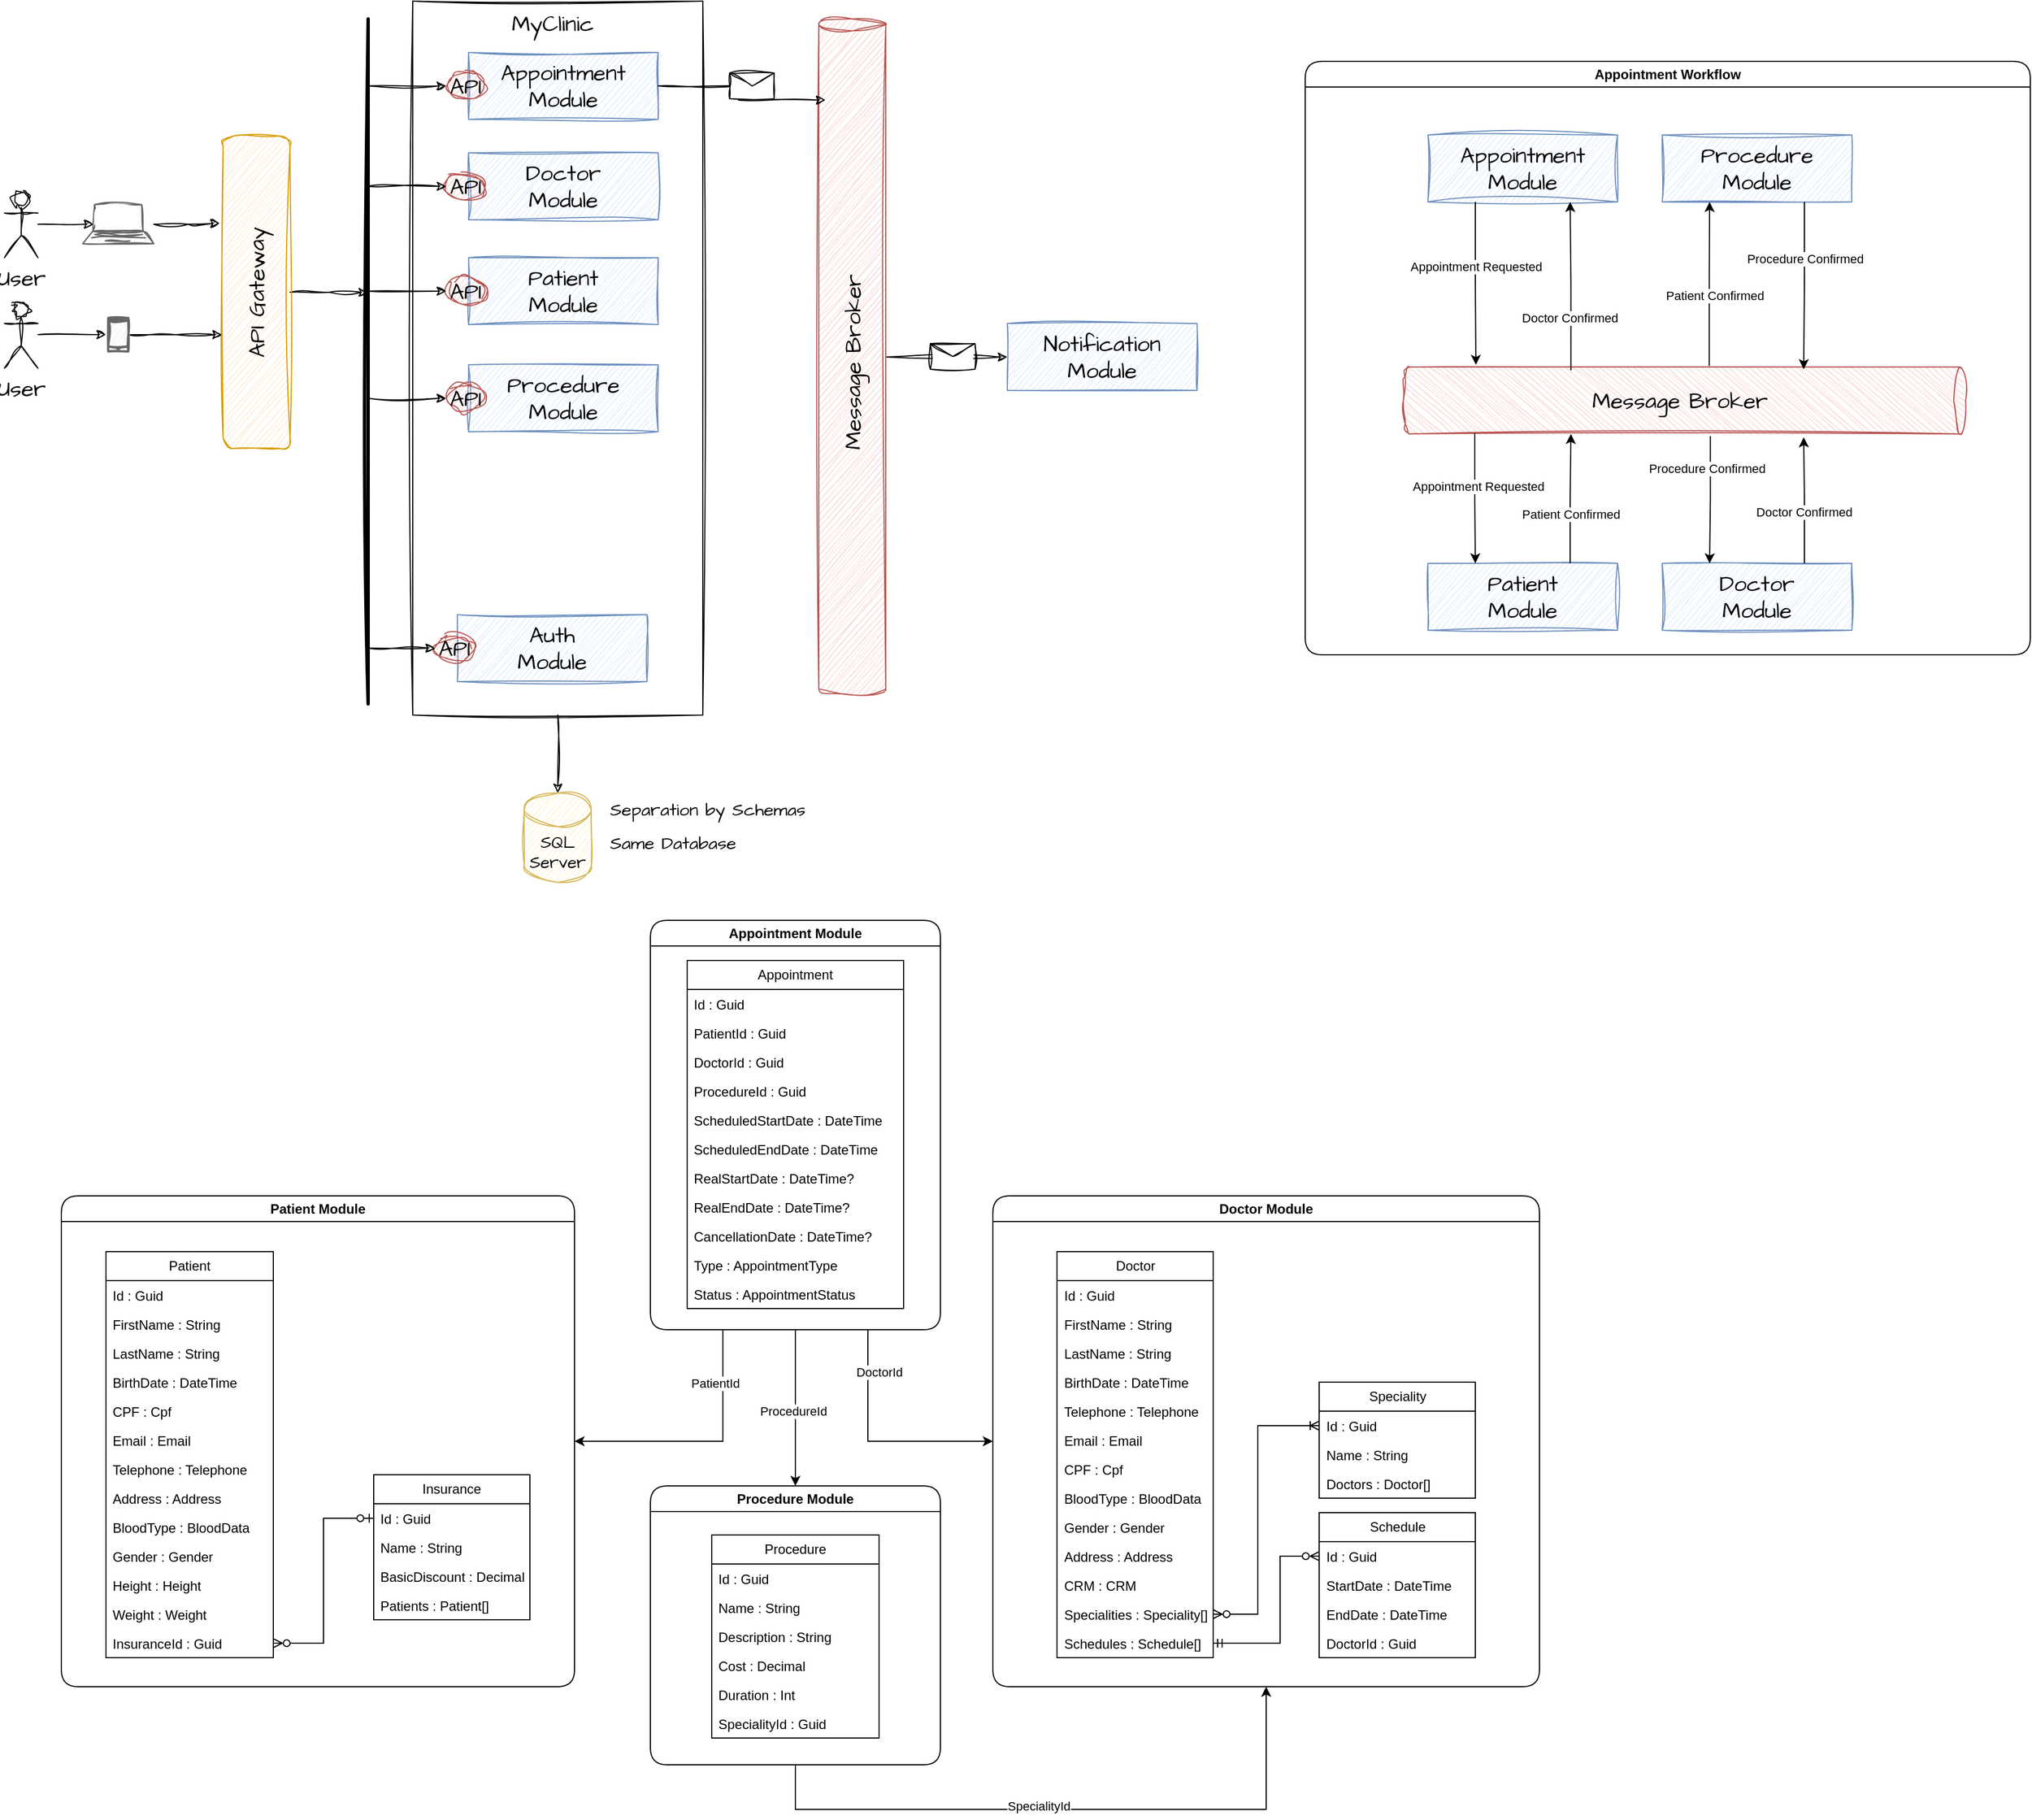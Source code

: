 <mxfile version="22.1.2" type="device">
  <diagram name="Página-1" id="CGnp0q7FMoSbv1uyFREw">
    <mxGraphModel dx="1687" dy="984" grid="1" gridSize="10" guides="1" tooltips="1" connect="1" arrows="1" fold="1" page="1" pageScale="1" pageWidth="1169" pageHeight="827" math="0" shadow="0">
      <root>
        <mxCell id="0" />
        <mxCell id="1" parent="0" />
        <mxCell id="ERzZlHcBtZo36O04eTsM-1" value="" style="swimlane;startSize=0;sketch=1;hachureGap=4;jiggle=2;curveFitting=1;fontFamily=Architects Daughter;fontSource=https%3A%2F%2Ffonts.googleapis.com%2Fcss%3Ffamily%3DArchitects%2BDaughter;fontSize=20;" parent="1" vertex="1">
          <mxGeometry x="440" y="18" width="260" height="640" as="geometry">
            <mxRectangle x="435" y="104" width="50" height="40" as="alternateBounds" />
          </mxGeometry>
        </mxCell>
        <mxCell id="ERzZlHcBtZo36O04eTsM-5" value="" style="group" parent="ERzZlHcBtZo36O04eTsM-1" vertex="1" connectable="0">
          <mxGeometry x="30" y="46" width="190" height="60" as="geometry" />
        </mxCell>
        <mxCell id="ERzZlHcBtZo36O04eTsM-2" value="Appointment&lt;br&gt;Module" style="rounded=0;whiteSpace=wrap;html=1;hachureGap=4;fontFamily=Architects Daughter;fontSource=https%3A%2F%2Ffonts.googleapis.com%2Fcss%3Ffamily%3DArchitects%2BDaughter;fontSize=20;sketch=1;curveFitting=1;jiggle=2;fillColor=#dae8fc;strokeColor=#6c8ebf;" parent="ERzZlHcBtZo36O04eTsM-5" vertex="1">
          <mxGeometry x="20" width="170" height="60" as="geometry" />
        </mxCell>
        <mxCell id="ERzZlHcBtZo36O04eTsM-4" value="API" style="ellipse;whiteSpace=wrap;html=1;sketch=1;hachureGap=4;jiggle=2;curveFitting=1;fontFamily=Architects Daughter;fontSource=https%3A%2F%2Ffonts.googleapis.com%2Fcss%3Ffamily%3DArchitects%2BDaughter;fontSize=20;fillColor=#f8cecc;strokeColor=#b85450;" parent="ERzZlHcBtZo36O04eTsM-5" vertex="1">
          <mxGeometry y="17" width="35" height="26" as="geometry" />
        </mxCell>
        <mxCell id="ERzZlHcBtZo36O04eTsM-6" value="" style="group" parent="ERzZlHcBtZo36O04eTsM-1" vertex="1" connectable="0">
          <mxGeometry x="30" y="136" width="190" height="60" as="geometry" />
        </mxCell>
        <mxCell id="ERzZlHcBtZo36O04eTsM-7" value="Doctor&lt;br&gt;Module" style="rounded=0;whiteSpace=wrap;html=1;hachureGap=4;fontFamily=Architects Daughter;fontSource=https%3A%2F%2Ffonts.googleapis.com%2Fcss%3Ffamily%3DArchitects%2BDaughter;fontSize=20;sketch=1;curveFitting=1;jiggle=2;fillColor=#dae8fc;strokeColor=#6c8ebf;" parent="ERzZlHcBtZo36O04eTsM-6" vertex="1">
          <mxGeometry x="20" width="170" height="60" as="geometry" />
        </mxCell>
        <mxCell id="ERzZlHcBtZo36O04eTsM-8" value="API" style="ellipse;whiteSpace=wrap;html=1;sketch=1;hachureGap=4;jiggle=2;curveFitting=1;fontFamily=Architects Daughter;fontSource=https%3A%2F%2Ffonts.googleapis.com%2Fcss%3Ffamily%3DArchitects%2BDaughter;fontSize=20;fillColor=#f8cecc;strokeColor=#b85450;" parent="ERzZlHcBtZo36O04eTsM-6" vertex="1">
          <mxGeometry y="17" width="35" height="26" as="geometry" />
        </mxCell>
        <mxCell id="ERzZlHcBtZo36O04eTsM-12" value="" style="group" parent="ERzZlHcBtZo36O04eTsM-1" vertex="1" connectable="0">
          <mxGeometry x="30" y="326" width="190" height="60" as="geometry" />
        </mxCell>
        <mxCell id="ERzZlHcBtZo36O04eTsM-13" value="Procedure&lt;br&gt;Module" style="rounded=0;whiteSpace=wrap;html=1;hachureGap=4;fontFamily=Architects Daughter;fontSource=https%3A%2F%2Ffonts.googleapis.com%2Fcss%3Ffamily%3DArchitects%2BDaughter;fontSize=20;sketch=1;curveFitting=1;jiggle=2;fillColor=#dae8fc;strokeColor=#6c8ebf;" parent="ERzZlHcBtZo36O04eTsM-12" vertex="1">
          <mxGeometry x="20" width="170" height="60" as="geometry" />
        </mxCell>
        <mxCell id="ERzZlHcBtZo36O04eTsM-14" value="API" style="ellipse;whiteSpace=wrap;html=1;sketch=1;hachureGap=4;jiggle=2;curveFitting=1;fontFamily=Architects Daughter;fontSource=https%3A%2F%2Ffonts.googleapis.com%2Fcss%3Ffamily%3DArchitects%2BDaughter;fontSize=20;fillColor=#f8cecc;strokeColor=#b85450;" parent="ERzZlHcBtZo36O04eTsM-12" vertex="1">
          <mxGeometry y="17" width="35" height="26" as="geometry" />
        </mxCell>
        <mxCell id="ERzZlHcBtZo36O04eTsM-15" value="MyClinic" style="text;html=1;align=center;verticalAlign=middle;resizable=0;points=[];autosize=1;strokeColor=none;fillColor=none;fontSize=20;fontFamily=Architects Daughter;" parent="ERzZlHcBtZo36O04eTsM-1" vertex="1">
          <mxGeometry x="75" width="100" height="40" as="geometry" />
        </mxCell>
        <mxCell id="ERzZlHcBtZo36O04eTsM-31" value="" style="group" parent="ERzZlHcBtZo36O04eTsM-1" vertex="1" connectable="0">
          <mxGeometry x="30" y="230" width="190" height="60" as="geometry" />
        </mxCell>
        <mxCell id="ERzZlHcBtZo36O04eTsM-10" value="Patient&lt;br&gt;Module" style="rounded=0;whiteSpace=wrap;html=1;hachureGap=4;fontFamily=Architects Daughter;fontSource=https%3A%2F%2Ffonts.googleapis.com%2Fcss%3Ffamily%3DArchitects%2BDaughter;fontSize=20;sketch=1;curveFitting=1;jiggle=2;fillColor=#dae8fc;strokeColor=#6c8ebf;" parent="ERzZlHcBtZo36O04eTsM-31" vertex="1">
          <mxGeometry x="20" width="170" height="60" as="geometry" />
        </mxCell>
        <mxCell id="ERzZlHcBtZo36O04eTsM-11" value="API" style="ellipse;whiteSpace=wrap;html=1;sketch=1;hachureGap=4;jiggle=2;curveFitting=1;fontFamily=Architects Daughter;fontSource=https%3A%2F%2Ffonts.googleapis.com%2Fcss%3Ffamily%3DArchitects%2BDaughter;fontSize=20;fillColor=#f8cecc;strokeColor=#b85450;" parent="ERzZlHcBtZo36O04eTsM-31" vertex="1">
          <mxGeometry y="17" width="35" height="26" as="geometry" />
        </mxCell>
        <mxCell id="ERzZlHcBtZo36O04eTsM-61" value="" style="group" parent="ERzZlHcBtZo36O04eTsM-1" vertex="1" connectable="0">
          <mxGeometry x="20" y="550" width="190" height="60" as="geometry" />
        </mxCell>
        <mxCell id="ERzZlHcBtZo36O04eTsM-62" value="Auth&lt;br&gt;Module" style="rounded=0;whiteSpace=wrap;html=1;hachureGap=4;fontFamily=Architects Daughter;fontSource=https%3A%2F%2Ffonts.googleapis.com%2Fcss%3Ffamily%3DArchitects%2BDaughter;fontSize=20;sketch=1;curveFitting=1;jiggle=2;fillColor=#dae8fc;strokeColor=#6c8ebf;" parent="ERzZlHcBtZo36O04eTsM-61" vertex="1">
          <mxGeometry x="20" width="170" height="60" as="geometry" />
        </mxCell>
        <mxCell id="ERzZlHcBtZo36O04eTsM-63" value="API" style="ellipse;whiteSpace=wrap;html=1;sketch=1;hachureGap=4;jiggle=2;curveFitting=1;fontFamily=Architects Daughter;fontSource=https%3A%2F%2Ffonts.googleapis.com%2Fcss%3Ffamily%3DArchitects%2BDaughter;fontSize=20;fillColor=#f8cecc;strokeColor=#b85450;" parent="ERzZlHcBtZo36O04eTsM-61" vertex="1">
          <mxGeometry y="17" width="35" height="26" as="geometry" />
        </mxCell>
        <mxCell id="ERzZlHcBtZo36O04eTsM-16" value="SQL&lt;br style=&quot;font-size: 15px;&quot;&gt;Server" style="shape=cylinder3;whiteSpace=wrap;html=1;boundedLbl=1;backgroundOutline=1;size=15;sketch=1;hachureGap=4;jiggle=2;curveFitting=1;fontFamily=Architects Daughter;fontSource=https%3A%2F%2Ffonts.googleapis.com%2Fcss%3Ffamily%3DArchitects%2BDaughter;fontSize=15;fillColor=#fff2cc;strokeColor=#d6b656;" parent="1" vertex="1">
          <mxGeometry x="540" y="728" width="60" height="80" as="geometry" />
        </mxCell>
        <mxCell id="ERzZlHcBtZo36O04eTsM-23" style="edgeStyle=orthogonalEdgeStyle;rounded=0;sketch=1;hachureGap=4;jiggle=2;curveFitting=1;orthogonalLoop=1;jettySize=auto;html=1;entryX=0.5;entryY=0;entryDx=0;entryDy=0;entryPerimeter=0;fontFamily=Architects Daughter;fontSource=https%3A%2F%2Ffonts.googleapis.com%2Fcss%3Ffamily%3DArchitects%2BDaughter;fontSize=16;exitX=0.5;exitY=1;exitDx=0;exitDy=0;" parent="1" source="ERzZlHcBtZo36O04eTsM-1" target="ERzZlHcBtZo36O04eTsM-16" edge="1">
          <mxGeometry relative="1" as="geometry">
            <mxPoint x="565" y="574" as="sourcePoint" />
          </mxGeometry>
        </mxCell>
        <mxCell id="ERzZlHcBtZo36O04eTsM-42" style="edgeStyle=orthogonalEdgeStyle;rounded=0;sketch=1;hachureGap=4;jiggle=2;curveFitting=1;orthogonalLoop=1;jettySize=auto;html=1;entryX=0;entryY=0.5;entryDx=0;entryDy=0;fontFamily=Architects Daughter;fontSource=https%3A%2F%2Ffonts.googleapis.com%2Fcss%3Ffamily%3DArchitects%2BDaughter;fontSize=16;" parent="1" source="ERzZlHcBtZo36O04eTsM-26" target="ERzZlHcBtZo36O04eTsM-40" edge="1">
          <mxGeometry relative="1" as="geometry" />
        </mxCell>
        <mxCell id="ERzZlHcBtZo36O04eTsM-26" value="Message Broker" style="shape=cylinder3;whiteSpace=wrap;html=1;boundedLbl=1;backgroundOutline=1;size=5.333;sketch=1;hachureGap=4;jiggle=2;curveFitting=1;fontFamily=Architects Daughter;fontSource=https%3A%2F%2Ffonts.googleapis.com%2Fcss%3Ffamily%3DArchitects%2BDaughter;fontSize=20;verticalAlign=middle;horizontal=0;fillColor=#f8cecc;strokeColor=#b85450;" parent="1" vertex="1">
          <mxGeometry x="804" y="34" width="60" height="606" as="geometry" />
        </mxCell>
        <mxCell id="ERzZlHcBtZo36O04eTsM-27" style="edgeStyle=orthogonalEdgeStyle;rounded=0;sketch=1;hachureGap=4;jiggle=2;curveFitting=1;orthogonalLoop=1;jettySize=auto;html=1;entryX=0.1;entryY=0.12;entryDx=0;entryDy=0;entryPerimeter=0;fontFamily=Architects Daughter;fontSource=https%3A%2F%2Ffonts.googleapis.com%2Fcss%3Ffamily%3DArchitects%2BDaughter;fontSize=16;exitX=1;exitY=0.5;exitDx=0;exitDy=0;startArrow=none;startFill=0;" parent="1" source="ERzZlHcBtZo36O04eTsM-2" target="ERzZlHcBtZo36O04eTsM-26" edge="1">
          <mxGeometry relative="1" as="geometry">
            <mxPoint x="710.0" y="94" as="sourcePoint" />
          </mxGeometry>
        </mxCell>
        <mxCell id="ERzZlHcBtZo36O04eTsM-34" value="" style="shape=message;html=1;html=1;outlineConnect=0;labelPosition=center;verticalLabelPosition=bottom;align=center;verticalAlign=top;sketch=1;hachureGap=4;jiggle=2;curveFitting=1;fontFamily=Architects Daughter;fontSource=https%3A%2F%2Ffonts.googleapis.com%2Fcss%3Ffamily%3DArchitects%2BDaughter;fontSize=20;" parent="1" vertex="1">
          <mxGeometry x="724" y="82.5" width="40" height="23" as="geometry" />
        </mxCell>
        <mxCell id="ERzZlHcBtZo36O04eTsM-40" value="Notification&lt;br&gt;Module" style="rounded=0;whiteSpace=wrap;html=1;hachureGap=4;fontFamily=Architects Daughter;fontSource=https%3A%2F%2Ffonts.googleapis.com%2Fcss%3Ffamily%3DArchitects%2BDaughter;fontSize=20;sketch=1;curveFitting=1;jiggle=2;fillColor=#dae8fc;strokeColor=#6c8ebf;" parent="1" vertex="1">
          <mxGeometry x="973" y="307" width="170" height="60" as="geometry" />
        </mxCell>
        <mxCell id="ERzZlHcBtZo36O04eTsM-43" value="Separation by Schemas" style="text;html=1;align=left;verticalAlign=middle;resizable=0;points=[];autosize=1;strokeColor=none;fillColor=none;fontSize=16;fontFamily=Architects Daughter;" parent="1" vertex="1">
          <mxGeometry x="615" y="728" width="200" height="30" as="geometry" />
        </mxCell>
        <mxCell id="ERzZlHcBtZo36O04eTsM-77" style="edgeStyle=orthogonalEdgeStyle;rounded=0;sketch=1;hachureGap=4;jiggle=2;curveFitting=1;orthogonalLoop=1;jettySize=auto;html=1;fontFamily=Architects Daughter;fontSource=https%3A%2F%2Ffonts.googleapis.com%2Fcss%3Ffamily%3DArchitects%2BDaughter;fontSize=16;exitX=1;exitY=0.5;exitDx=0;exitDy=0;" parent="1" source="ERzZlHcBtZo36O04eTsM-44" edge="1">
          <mxGeometry relative="1" as="geometry">
            <mxPoint x="400" y="279" as="targetPoint" />
            <mxPoint x="330" y="278" as="sourcePoint" />
          </mxGeometry>
        </mxCell>
        <mxCell id="ERzZlHcBtZo36O04eTsM-44" value="API Gateway" style="rounded=1;whiteSpace=wrap;html=1;sketch=1;hachureGap=4;jiggle=2;curveFitting=1;fontFamily=Architects Daughter;fontSource=https%3A%2F%2Ffonts.googleapis.com%2Fcss%3Ffamily%3DArchitects%2BDaughter;fontSize=20;horizontal=0;fillColor=#ffe6cc;strokeColor=#d79b00;" parent="1" vertex="1">
          <mxGeometry x="270" y="139" width="60" height="280" as="geometry" />
        </mxCell>
        <mxCell id="ERzZlHcBtZo36O04eTsM-49" value="User" style="shape=umlActor;verticalLabelPosition=bottom;verticalAlign=top;html=1;outlineConnect=0;sketch=1;hachureGap=4;jiggle=2;curveFitting=1;fontFamily=Architects Daughter;fontSource=https%3A%2F%2Ffonts.googleapis.com%2Fcss%3Ffamily%3DArchitects%2BDaughter;fontSize=20;" parent="1" vertex="1">
          <mxGeometry x="74" y="188" width="30" height="60" as="geometry" />
        </mxCell>
        <mxCell id="ERzZlHcBtZo36O04eTsM-50" value="" style="verticalAlign=top;verticalLabelPosition=bottom;labelPosition=center;align=center;html=1;outlineConnect=0;fillColor=#f5f5f5;strokeColor=#666666;gradientDirection=north;strokeWidth=2;shape=mxgraph.networks.laptop;sketch=1;hachureGap=4;jiggle=2;curveFitting=1;fontFamily=Architects Daughter;fontSource=https%3A%2F%2Ffonts.googleapis.com%2Fcss%3Ffamily%3DArchitects%2BDaughter;fontSize=20;fontColor=#333333;" parent="1" vertex="1">
          <mxGeometry x="144.18" y="200.5" width="63.64" height="35" as="geometry" />
        </mxCell>
        <mxCell id="ERzZlHcBtZo36O04eTsM-54" style="edgeStyle=orthogonalEdgeStyle;rounded=0;sketch=1;hachureGap=4;jiggle=2;curveFitting=1;orthogonalLoop=1;jettySize=auto;html=1;entryX=-0.017;entryY=0.636;entryDx=0;entryDy=0;fontFamily=Architects Daughter;fontSource=https%3A%2F%2Ffonts.googleapis.com%2Fcss%3Ffamily%3DArchitects%2BDaughter;fontSize=16;entryPerimeter=0;" parent="1" source="ERzZlHcBtZo36O04eTsM-51" target="ERzZlHcBtZo36O04eTsM-44" edge="1">
          <mxGeometry relative="1" as="geometry" />
        </mxCell>
        <mxCell id="ERzZlHcBtZo36O04eTsM-51" value="" style="html=1;verticalLabelPosition=bottom;align=center;labelBackgroundColor=#ffffff;verticalAlign=top;strokeWidth=2;strokeColor=#666666;shadow=0;dashed=0;shape=mxgraph.ios7.icons.smartphone;sketch=1;hachureGap=4;jiggle=2;curveFitting=1;fontFamily=Architects Daughter;fontSource=https%3A%2F%2Ffonts.googleapis.com%2Fcss%3Ffamily%3DArchitects%2BDaughter;fontSize=20;fillColor=#f5f5f5;fontColor=#333333;" parent="1" vertex="1">
          <mxGeometry x="167" y="302" width="18" height="30" as="geometry" />
        </mxCell>
        <mxCell id="ERzZlHcBtZo36O04eTsM-52" value="User" style="shape=umlActor;verticalLabelPosition=bottom;verticalAlign=top;html=1;outlineConnect=0;sketch=1;hachureGap=4;jiggle=2;curveFitting=1;fontFamily=Architects Daughter;fontSource=https%3A%2F%2Ffonts.googleapis.com%2Fcss%3Ffamily%3DArchitects%2BDaughter;fontSize=20;" parent="1" vertex="1">
          <mxGeometry x="74" y="287" width="30" height="60" as="geometry" />
        </mxCell>
        <mxCell id="ERzZlHcBtZo36O04eTsM-53" style="edgeStyle=orthogonalEdgeStyle;rounded=0;sketch=1;hachureGap=4;jiggle=2;curveFitting=1;orthogonalLoop=1;jettySize=auto;html=1;entryX=-0.111;entryY=0.5;entryDx=0;entryDy=0;entryPerimeter=0;fontFamily=Architects Daughter;fontSource=https%3A%2F%2Ffonts.googleapis.com%2Fcss%3Ffamily%3DArchitects%2BDaughter;fontSize=16;" parent="1" source="ERzZlHcBtZo36O04eTsM-52" target="ERzZlHcBtZo36O04eTsM-51" edge="1">
          <mxGeometry relative="1" as="geometry" />
        </mxCell>
        <mxCell id="ERzZlHcBtZo36O04eTsM-55" style="edgeStyle=orthogonalEdgeStyle;rounded=0;sketch=1;hachureGap=4;jiggle=2;curveFitting=1;orthogonalLoop=1;jettySize=auto;html=1;entryX=-0.05;entryY=0.279;entryDx=0;entryDy=0;entryPerimeter=0;fontFamily=Architects Daughter;fontSource=https%3A%2F%2Ffonts.googleapis.com%2Fcss%3Ffamily%3DArchitects%2BDaughter;fontSize=16;" parent="1" source="ERzZlHcBtZo36O04eTsM-50" target="ERzZlHcBtZo36O04eTsM-44" edge="1">
          <mxGeometry relative="1" as="geometry" />
        </mxCell>
        <mxCell id="ERzZlHcBtZo36O04eTsM-56" style="edgeStyle=orthogonalEdgeStyle;rounded=0;sketch=1;hachureGap=4;jiggle=2;curveFitting=1;orthogonalLoop=1;jettySize=auto;html=1;entryX=0.15;entryY=0.5;entryDx=0;entryDy=0;entryPerimeter=0;fontFamily=Architects Daughter;fontSource=https%3A%2F%2Ffonts.googleapis.com%2Fcss%3Ffamily%3DArchitects%2BDaughter;fontSize=16;" parent="1" source="ERzZlHcBtZo36O04eTsM-49" target="ERzZlHcBtZo36O04eTsM-50" edge="1">
          <mxGeometry relative="1" as="geometry" />
        </mxCell>
        <mxCell id="ERzZlHcBtZo36O04eTsM-59" value="Same Database" style="text;html=1;align=left;verticalAlign=middle;resizable=0;points=[];autosize=1;strokeColor=none;fillColor=none;fontSize=16;fontFamily=Architects Daughter;" parent="1" vertex="1">
          <mxGeometry x="615" y="758" width="140" height="30" as="geometry" />
        </mxCell>
        <mxCell id="ERzZlHcBtZo36O04eTsM-69" value="" style="endArrow=none;html=1;rounded=0;sketch=1;hachureGap=4;jiggle=2;curveFitting=1;fontFamily=Architects Daughter;fontSource=https%3A%2F%2Ffonts.googleapis.com%2Fcss%3Ffamily%3DArchitects%2BDaughter;fontSize=16;strokeWidth=3;" parent="1" edge="1">
          <mxGeometry width="50" height="50" relative="1" as="geometry">
            <mxPoint x="400" y="648" as="sourcePoint" />
            <mxPoint x="400" y="34" as="targetPoint" />
          </mxGeometry>
        </mxCell>
        <mxCell id="ERzZlHcBtZo36O04eTsM-70" value="" style="endArrow=classic;html=1;rounded=0;sketch=1;hachureGap=4;jiggle=2;curveFitting=1;fontFamily=Architects Daughter;fontSource=https%3A%2F%2Ffonts.googleapis.com%2Fcss%3Ffamily%3DArchitects%2BDaughter;fontSize=16;entryX=0;entryY=0.5;entryDx=0;entryDy=0;" parent="1" target="ERzZlHcBtZo36O04eTsM-63" edge="1">
          <mxGeometry width="50" height="50" relative="1" as="geometry">
            <mxPoint x="400" y="598" as="sourcePoint" />
            <mxPoint x="521" y="614" as="targetPoint" />
          </mxGeometry>
        </mxCell>
        <mxCell id="ERzZlHcBtZo36O04eTsM-72" value="" style="endArrow=classic;html=1;rounded=0;sketch=1;hachureGap=4;jiggle=2;curveFitting=1;fontFamily=Architects Daughter;fontSource=https%3A%2F%2Ffonts.googleapis.com%2Fcss%3Ffamily%3DArchitects%2BDaughter;fontSize=16;entryX=0;entryY=0.5;entryDx=0;entryDy=0;" parent="1" target="ERzZlHcBtZo36O04eTsM-11" edge="1">
          <mxGeometry width="50" height="50" relative="1" as="geometry">
            <mxPoint x="400" y="278" as="sourcePoint" />
            <mxPoint x="470" y="275" as="targetPoint" />
          </mxGeometry>
        </mxCell>
        <mxCell id="ERzZlHcBtZo36O04eTsM-71" value="" style="endArrow=classic;html=1;rounded=0;sketch=1;hachureGap=4;jiggle=2;curveFitting=1;fontFamily=Architects Daughter;fontSource=https%3A%2F%2Ffonts.googleapis.com%2Fcss%3Ffamily%3DArchitects%2BDaughter;fontSize=16;entryX=0;entryY=0.5;entryDx=0;entryDy=0;" parent="1" edge="1">
          <mxGeometry width="50" height="50" relative="1" as="geometry">
            <mxPoint x="400" y="374" as="sourcePoint" />
            <mxPoint x="470" y="374" as="targetPoint" />
          </mxGeometry>
        </mxCell>
        <mxCell id="ERzZlHcBtZo36O04eTsM-74" value="" style="endArrow=classic;html=1;rounded=0;sketch=1;hachureGap=4;jiggle=2;curveFitting=1;fontFamily=Architects Daughter;fontSource=https%3A%2F%2Ffonts.googleapis.com%2Fcss%3Ffamily%3DArchitects%2BDaughter;fontSize=16;entryX=0;entryY=0.5;entryDx=0;entryDy=0;" parent="1" target="ERzZlHcBtZo36O04eTsM-8" edge="1">
          <mxGeometry width="50" height="50" relative="1" as="geometry">
            <mxPoint x="400" y="184" as="sourcePoint" />
            <mxPoint x="480" y="288" as="targetPoint" />
          </mxGeometry>
        </mxCell>
        <mxCell id="ERzZlHcBtZo36O04eTsM-75" value="" style="endArrow=classic;html=1;rounded=0;sketch=1;hachureGap=4;jiggle=2;curveFitting=1;fontFamily=Architects Daughter;fontSource=https%3A%2F%2Ffonts.googleapis.com%2Fcss%3Ffamily%3DArchitects%2BDaughter;fontSize=16;entryX=0;entryY=0.5;entryDx=0;entryDy=0;" parent="1" target="ERzZlHcBtZo36O04eTsM-4" edge="1">
          <mxGeometry width="50" height="50" relative="1" as="geometry">
            <mxPoint x="400" y="94" as="sourcePoint" />
            <mxPoint x="480" y="194" as="targetPoint" />
          </mxGeometry>
        </mxCell>
        <mxCell id="ERzZlHcBtZo36O04eTsM-133" value="Doctor Module" style="swimlane;whiteSpace=wrap;html=1;rounded=1;arcSize=22;fillStyle=auto;swimlaneFillColor=none;" parent="1" vertex="1">
          <mxGeometry x="960" y="1089" width="490" height="440" as="geometry" />
        </mxCell>
        <mxCell id="ERzZlHcBtZo36O04eTsM-91" value="Doctor" style="swimlane;fontStyle=0;childLayout=stackLayout;horizontal=1;startSize=26;fillColor=none;horizontalStack=0;resizeParent=1;resizeParentMax=0;resizeLast=0;collapsible=1;marginBottom=0;whiteSpace=wrap;html=1;" parent="ERzZlHcBtZo36O04eTsM-133" vertex="1">
          <mxGeometry x="57.5" y="50" width="140" height="364" as="geometry" />
        </mxCell>
        <mxCell id="ERzZlHcBtZo36O04eTsM-92" value="Id : Guid" style="text;strokeColor=none;fillColor=none;align=left;verticalAlign=top;spacingLeft=4;spacingRight=4;overflow=hidden;rotatable=0;points=[[0,0.5],[1,0.5]];portConstraint=eastwest;whiteSpace=wrap;html=1;" parent="ERzZlHcBtZo36O04eTsM-91" vertex="1">
          <mxGeometry y="26" width="140" height="26" as="geometry" />
        </mxCell>
        <mxCell id="ERzZlHcBtZo36O04eTsM-93" value="FirstName : String" style="text;strokeColor=none;fillColor=none;align=left;verticalAlign=top;spacingLeft=4;spacingRight=4;overflow=hidden;rotatable=0;points=[[0,0.5],[1,0.5]];portConstraint=eastwest;whiteSpace=wrap;html=1;" parent="ERzZlHcBtZo36O04eTsM-91" vertex="1">
          <mxGeometry y="52" width="140" height="26" as="geometry" />
        </mxCell>
        <mxCell id="ERzZlHcBtZo36O04eTsM-94" value="LastName : String" style="text;strokeColor=none;fillColor=none;align=left;verticalAlign=top;spacingLeft=4;spacingRight=4;overflow=hidden;rotatable=0;points=[[0,0.5],[1,0.5]];portConstraint=eastwest;whiteSpace=wrap;html=1;" parent="ERzZlHcBtZo36O04eTsM-91" vertex="1">
          <mxGeometry y="78" width="140" height="26" as="geometry" />
        </mxCell>
        <mxCell id="ERzZlHcBtZo36O04eTsM-95" value="BirthDate : DateTime" style="text;strokeColor=none;fillColor=none;align=left;verticalAlign=top;spacingLeft=4;spacingRight=4;overflow=hidden;rotatable=0;points=[[0,0.5],[1,0.5]];portConstraint=eastwest;whiteSpace=wrap;html=1;" parent="ERzZlHcBtZo36O04eTsM-91" vertex="1">
          <mxGeometry y="104" width="140" height="26" as="geometry" />
        </mxCell>
        <mxCell id="ERzZlHcBtZo36O04eTsM-96" value="Telephone : Telephone" style="text;strokeColor=none;fillColor=none;align=left;verticalAlign=top;spacingLeft=4;spacingRight=4;overflow=hidden;rotatable=0;points=[[0,0.5],[1,0.5]];portConstraint=eastwest;whiteSpace=wrap;html=1;" parent="ERzZlHcBtZo36O04eTsM-91" vertex="1">
          <mxGeometry y="130" width="140" height="26" as="geometry" />
        </mxCell>
        <mxCell id="ERzZlHcBtZo36O04eTsM-97" value="Email : Email" style="text;strokeColor=none;fillColor=none;align=left;verticalAlign=top;spacingLeft=4;spacingRight=4;overflow=hidden;rotatable=0;points=[[0,0.5],[1,0.5]];portConstraint=eastwest;whiteSpace=wrap;html=1;" parent="ERzZlHcBtZo36O04eTsM-91" vertex="1">
          <mxGeometry y="156" width="140" height="26" as="geometry" />
        </mxCell>
        <mxCell id="ERzZlHcBtZo36O04eTsM-98" value="CPF : Cpf" style="text;strokeColor=none;fillColor=none;align=left;verticalAlign=top;spacingLeft=4;spacingRight=4;overflow=hidden;rotatable=0;points=[[0,0.5],[1,0.5]];portConstraint=eastwest;whiteSpace=wrap;html=1;" parent="ERzZlHcBtZo36O04eTsM-91" vertex="1">
          <mxGeometry y="182" width="140" height="26" as="geometry" />
        </mxCell>
        <mxCell id="ERzZlHcBtZo36O04eTsM-99" value="BloodType : BloodData" style="text;strokeColor=none;fillColor=none;align=left;verticalAlign=top;spacingLeft=4;spacingRight=4;overflow=hidden;rotatable=0;points=[[0,0.5],[1,0.5]];portConstraint=eastwest;whiteSpace=wrap;html=1;" parent="ERzZlHcBtZo36O04eTsM-91" vertex="1">
          <mxGeometry y="208" width="140" height="26" as="geometry" />
        </mxCell>
        <mxCell id="ERzZlHcBtZo36O04eTsM-100" value="Gender : Gender" style="text;strokeColor=none;fillColor=none;align=left;verticalAlign=top;spacingLeft=4;spacingRight=4;overflow=hidden;rotatable=0;points=[[0,0.5],[1,0.5]];portConstraint=eastwest;whiteSpace=wrap;html=1;" parent="ERzZlHcBtZo36O04eTsM-91" vertex="1">
          <mxGeometry y="234" width="140" height="26" as="geometry" />
        </mxCell>
        <mxCell id="ERzZlHcBtZo36O04eTsM-103" value="Address : Address" style="text;strokeColor=none;fillColor=none;align=left;verticalAlign=top;spacingLeft=4;spacingRight=4;overflow=hidden;rotatable=0;points=[[0,0.5],[1,0.5]];portConstraint=eastwest;whiteSpace=wrap;html=1;" parent="ERzZlHcBtZo36O04eTsM-91" vertex="1">
          <mxGeometry y="260" width="140" height="26" as="geometry" />
        </mxCell>
        <mxCell id="ERzZlHcBtZo36O04eTsM-104" value="CRM : CRM" style="text;strokeColor=none;fillColor=none;align=left;verticalAlign=top;spacingLeft=4;spacingRight=4;overflow=hidden;rotatable=0;points=[[0,0.5],[1,0.5]];portConstraint=eastwest;whiteSpace=wrap;html=1;" parent="ERzZlHcBtZo36O04eTsM-91" vertex="1">
          <mxGeometry y="286" width="140" height="26" as="geometry" />
        </mxCell>
        <mxCell id="ERzZlHcBtZo36O04eTsM-105" value="Specialities : Speciality[]" style="text;strokeColor=none;fillColor=none;align=left;verticalAlign=top;spacingLeft=4;spacingRight=4;overflow=hidden;rotatable=0;points=[[0,0.5],[1,0.5]];portConstraint=eastwest;whiteSpace=wrap;html=1;" parent="ERzZlHcBtZo36O04eTsM-91" vertex="1">
          <mxGeometry y="312" width="140" height="26" as="geometry" />
        </mxCell>
        <mxCell id="ERzZlHcBtZo36O04eTsM-106" value="Schedules : Schedule[]" style="text;strokeColor=none;fillColor=none;align=left;verticalAlign=top;spacingLeft=4;spacingRight=4;overflow=hidden;rotatable=0;points=[[0,0.5],[1,0.5]];portConstraint=eastwest;whiteSpace=wrap;html=1;" parent="ERzZlHcBtZo36O04eTsM-91" vertex="1">
          <mxGeometry y="338" width="140" height="26" as="geometry" />
        </mxCell>
        <mxCell id="ERzZlHcBtZo36O04eTsM-107" value="Speciality" style="swimlane;fontStyle=0;childLayout=stackLayout;horizontal=1;startSize=26;fillColor=none;horizontalStack=0;resizeParent=1;resizeParentMax=0;resizeLast=0;collapsible=1;marginBottom=0;whiteSpace=wrap;html=1;" parent="ERzZlHcBtZo36O04eTsM-133" vertex="1">
          <mxGeometry x="292.5" y="167" width="140" height="104" as="geometry" />
        </mxCell>
        <mxCell id="ERzZlHcBtZo36O04eTsM-108" value="Id : Guid" style="text;strokeColor=none;fillColor=none;align=left;verticalAlign=top;spacingLeft=4;spacingRight=4;overflow=hidden;rotatable=0;points=[[0,0.5],[1,0.5]];portConstraint=eastwest;whiteSpace=wrap;html=1;" parent="ERzZlHcBtZo36O04eTsM-107" vertex="1">
          <mxGeometry y="26" width="140" height="26" as="geometry" />
        </mxCell>
        <mxCell id="ERzZlHcBtZo36O04eTsM-109" value="Name : String" style="text;strokeColor=none;fillColor=none;align=left;verticalAlign=top;spacingLeft=4;spacingRight=4;overflow=hidden;rotatable=0;points=[[0,0.5],[1,0.5]];portConstraint=eastwest;whiteSpace=wrap;html=1;" parent="ERzZlHcBtZo36O04eTsM-107" vertex="1">
          <mxGeometry y="52" width="140" height="26" as="geometry" />
        </mxCell>
        <mxCell id="ERzZlHcBtZo36O04eTsM-110" value="Doctors : Doctor[]" style="text;strokeColor=none;fillColor=none;align=left;verticalAlign=top;spacingLeft=4;spacingRight=4;overflow=hidden;rotatable=0;points=[[0,0.5],[1,0.5]];portConstraint=eastwest;whiteSpace=wrap;html=1;" parent="ERzZlHcBtZo36O04eTsM-107" vertex="1">
          <mxGeometry y="78" width="140" height="26" as="geometry" />
        </mxCell>
        <mxCell id="ERzZlHcBtZo36O04eTsM-121" value="Schedule" style="swimlane;fontStyle=0;childLayout=stackLayout;horizontal=1;startSize=26;fillColor=none;horizontalStack=0;resizeParent=1;resizeParentMax=0;resizeLast=0;collapsible=1;marginBottom=0;whiteSpace=wrap;html=1;" parent="ERzZlHcBtZo36O04eTsM-133" vertex="1">
          <mxGeometry x="292.5" y="284" width="140" height="130" as="geometry" />
        </mxCell>
        <mxCell id="ERzZlHcBtZo36O04eTsM-122" value="Id : Guid" style="text;strokeColor=none;fillColor=none;align=left;verticalAlign=top;spacingLeft=4;spacingRight=4;overflow=hidden;rotatable=0;points=[[0,0.5],[1,0.5]];portConstraint=eastwest;whiteSpace=wrap;html=1;" parent="ERzZlHcBtZo36O04eTsM-121" vertex="1">
          <mxGeometry y="26" width="140" height="26" as="geometry" />
        </mxCell>
        <mxCell id="ERzZlHcBtZo36O04eTsM-123" value="StartDate : DateTime" style="text;strokeColor=none;fillColor=none;align=left;verticalAlign=top;spacingLeft=4;spacingRight=4;overflow=hidden;rotatable=0;points=[[0,0.5],[1,0.5]];portConstraint=eastwest;whiteSpace=wrap;html=1;" parent="ERzZlHcBtZo36O04eTsM-121" vertex="1">
          <mxGeometry y="52" width="140" height="26" as="geometry" />
        </mxCell>
        <mxCell id="ERzZlHcBtZo36O04eTsM-125" value="EndDate : DateTime" style="text;strokeColor=none;fillColor=none;align=left;verticalAlign=top;spacingLeft=4;spacingRight=4;overflow=hidden;rotatable=0;points=[[0,0.5],[1,0.5]];portConstraint=eastwest;whiteSpace=wrap;html=1;" parent="ERzZlHcBtZo36O04eTsM-121" vertex="1">
          <mxGeometry y="78" width="140" height="26" as="geometry" />
        </mxCell>
        <mxCell id="ERzZlHcBtZo36O04eTsM-124" value="DoctorId : Guid" style="text;strokeColor=none;fillColor=none;align=left;verticalAlign=top;spacingLeft=4;spacingRight=4;overflow=hidden;rotatable=0;points=[[0,0.5],[1,0.5]];portConstraint=eastwest;whiteSpace=wrap;html=1;" parent="ERzZlHcBtZo36O04eTsM-121" vertex="1">
          <mxGeometry y="104" width="140" height="26" as="geometry" />
        </mxCell>
        <mxCell id="ERzZlHcBtZo36O04eTsM-208" style="edgeStyle=orthogonalEdgeStyle;rounded=0;orthogonalLoop=1;jettySize=auto;html=1;exitX=0;exitY=0.5;exitDx=0;exitDy=0;entryX=1;entryY=0.5;entryDx=0;entryDy=0;startArrow=ERoneToMany;startFill=0;endArrow=ERzeroToMany;endFill=0;" parent="ERzZlHcBtZo36O04eTsM-133" source="ERzZlHcBtZo36O04eTsM-108" target="ERzZlHcBtZo36O04eTsM-105" edge="1">
          <mxGeometry relative="1" as="geometry">
            <mxPoint x="257.5" y="115" as="sourcePoint" />
            <Array as="points">
              <mxPoint x="237.5" y="206" />
              <mxPoint x="237.5" y="375" />
            </Array>
          </mxGeometry>
        </mxCell>
        <mxCell id="ERzZlHcBtZo36O04eTsM-214" style="edgeStyle=orthogonalEdgeStyle;rounded=0;orthogonalLoop=1;jettySize=auto;html=1;exitX=1;exitY=0.5;exitDx=0;exitDy=0;entryX=0;entryY=0.5;entryDx=0;entryDy=0;startArrow=ERmandOne;startFill=0;endArrow=ERzeroToMany;endFill=0;" parent="ERzZlHcBtZo36O04eTsM-133" source="ERzZlHcBtZo36O04eTsM-106" target="ERzZlHcBtZo36O04eTsM-122" edge="1">
          <mxGeometry relative="1" as="geometry">
            <Array as="points">
              <mxPoint x="257.5" y="401" />
              <mxPoint x="257.5" y="323" />
            </Array>
          </mxGeometry>
        </mxCell>
        <mxCell id="ERzZlHcBtZo36O04eTsM-162" value="Patient Module" style="swimlane;whiteSpace=wrap;html=1;rounded=1;arcSize=22;" parent="1" vertex="1">
          <mxGeometry x="125" y="1089" width="460" height="440" as="geometry" />
        </mxCell>
        <mxCell id="ERzZlHcBtZo36O04eTsM-78" value="Patient" style="swimlane;fontStyle=0;childLayout=stackLayout;horizontal=1;startSize=26;fillColor=none;horizontalStack=0;resizeParent=1;resizeParentMax=0;resizeLast=0;collapsible=1;marginBottom=0;whiteSpace=wrap;html=1;" parent="ERzZlHcBtZo36O04eTsM-162" vertex="1">
          <mxGeometry x="40" y="50" width="150" height="364" as="geometry" />
        </mxCell>
        <mxCell id="ERzZlHcBtZo36O04eTsM-79" value="Id : Guid" style="text;strokeColor=none;fillColor=none;align=left;verticalAlign=top;spacingLeft=4;spacingRight=4;overflow=hidden;rotatable=0;points=[[0,0.5],[1,0.5]];portConstraint=eastwest;whiteSpace=wrap;html=1;" parent="ERzZlHcBtZo36O04eTsM-78" vertex="1">
          <mxGeometry y="26" width="150" height="26" as="geometry" />
        </mxCell>
        <mxCell id="ERzZlHcBtZo36O04eTsM-80" value="FirstName : String" style="text;strokeColor=none;fillColor=none;align=left;verticalAlign=top;spacingLeft=4;spacingRight=4;overflow=hidden;rotatable=0;points=[[0,0.5],[1,0.5]];portConstraint=eastwest;whiteSpace=wrap;html=1;" parent="ERzZlHcBtZo36O04eTsM-78" vertex="1">
          <mxGeometry y="52" width="150" height="26" as="geometry" />
        </mxCell>
        <mxCell id="ERzZlHcBtZo36O04eTsM-81" value="LastName : String" style="text;strokeColor=none;fillColor=none;align=left;verticalAlign=top;spacingLeft=4;spacingRight=4;overflow=hidden;rotatable=0;points=[[0,0.5],[1,0.5]];portConstraint=eastwest;whiteSpace=wrap;html=1;" parent="ERzZlHcBtZo36O04eTsM-78" vertex="1">
          <mxGeometry y="78" width="150" height="26" as="geometry" />
        </mxCell>
        <mxCell id="ERzZlHcBtZo36O04eTsM-82" value="BirthDate : DateTime" style="text;strokeColor=none;fillColor=none;align=left;verticalAlign=top;spacingLeft=4;spacingRight=4;overflow=hidden;rotatable=0;points=[[0,0.5],[1,0.5]];portConstraint=eastwest;whiteSpace=wrap;html=1;" parent="ERzZlHcBtZo36O04eTsM-78" vertex="1">
          <mxGeometry y="104" width="150" height="26" as="geometry" />
        </mxCell>
        <mxCell id="ERzZlHcBtZo36O04eTsM-85" value="CPF : Cpf" style="text;strokeColor=none;fillColor=none;align=left;verticalAlign=top;spacingLeft=4;spacingRight=4;overflow=hidden;rotatable=0;points=[[0,0.5],[1,0.5]];portConstraint=eastwest;whiteSpace=wrap;html=1;" parent="ERzZlHcBtZo36O04eTsM-78" vertex="1">
          <mxGeometry y="130" width="150" height="26" as="geometry" />
        </mxCell>
        <mxCell id="ERzZlHcBtZo36O04eTsM-84" value="Email : Email" style="text;strokeColor=none;fillColor=none;align=left;verticalAlign=top;spacingLeft=4;spacingRight=4;overflow=hidden;rotatable=0;points=[[0,0.5],[1,0.5]];portConstraint=eastwest;whiteSpace=wrap;html=1;" parent="ERzZlHcBtZo36O04eTsM-78" vertex="1">
          <mxGeometry y="156" width="150" height="26" as="geometry" />
        </mxCell>
        <mxCell id="ERzZlHcBtZo36O04eTsM-83" value="Telephone : Telephone" style="text;strokeColor=none;fillColor=none;align=left;verticalAlign=top;spacingLeft=4;spacingRight=4;overflow=hidden;rotatable=0;points=[[0,0.5],[1,0.5]];portConstraint=eastwest;whiteSpace=wrap;html=1;" parent="ERzZlHcBtZo36O04eTsM-78" vertex="1">
          <mxGeometry y="182" width="150" height="26" as="geometry" />
        </mxCell>
        <mxCell id="ERzZlHcBtZo36O04eTsM-90" value="Address : Address" style="text;strokeColor=none;fillColor=none;align=left;verticalAlign=top;spacingLeft=4;spacingRight=4;overflow=hidden;rotatable=0;points=[[0,0.5],[1,0.5]];portConstraint=eastwest;whiteSpace=wrap;html=1;" parent="ERzZlHcBtZo36O04eTsM-78" vertex="1">
          <mxGeometry y="208" width="150" height="26" as="geometry" />
        </mxCell>
        <mxCell id="ERzZlHcBtZo36O04eTsM-86" value="BloodType : BloodData" style="text;strokeColor=none;fillColor=none;align=left;verticalAlign=top;spacingLeft=4;spacingRight=4;overflow=hidden;rotatable=0;points=[[0,0.5],[1,0.5]];portConstraint=eastwest;whiteSpace=wrap;html=1;" parent="ERzZlHcBtZo36O04eTsM-78" vertex="1">
          <mxGeometry y="234" width="150" height="26" as="geometry" />
        </mxCell>
        <mxCell id="ERzZlHcBtZo36O04eTsM-87" value="Gender : Gender" style="text;strokeColor=none;fillColor=none;align=left;verticalAlign=top;spacingLeft=4;spacingRight=4;overflow=hidden;rotatable=0;points=[[0,0.5],[1,0.5]];portConstraint=eastwest;whiteSpace=wrap;html=1;" parent="ERzZlHcBtZo36O04eTsM-78" vertex="1">
          <mxGeometry y="260" width="150" height="26" as="geometry" />
        </mxCell>
        <mxCell id="ERzZlHcBtZo36O04eTsM-88" value="Height : Height" style="text;strokeColor=none;fillColor=none;align=left;verticalAlign=top;spacingLeft=4;spacingRight=4;overflow=hidden;rotatable=0;points=[[0,0.5],[1,0.5]];portConstraint=eastwest;whiteSpace=wrap;html=1;" parent="ERzZlHcBtZo36O04eTsM-78" vertex="1">
          <mxGeometry y="286" width="150" height="26" as="geometry" />
        </mxCell>
        <mxCell id="ERzZlHcBtZo36O04eTsM-89" value="Weight : Weight" style="text;strokeColor=none;fillColor=none;align=left;verticalAlign=top;spacingLeft=4;spacingRight=4;overflow=hidden;rotatable=0;points=[[0,0.5],[1,0.5]];portConstraint=eastwest;whiteSpace=wrap;html=1;" parent="ERzZlHcBtZo36O04eTsM-78" vertex="1">
          <mxGeometry y="312" width="150" height="26" as="geometry" />
        </mxCell>
        <mxCell id="ERzZlHcBtZo36O04eTsM-216" value="InsuranceId : Guid" style="text;strokeColor=none;fillColor=none;align=left;verticalAlign=top;spacingLeft=4;spacingRight=4;overflow=hidden;rotatable=0;points=[[0,0.5],[1,0.5]];portConstraint=eastwest;whiteSpace=wrap;html=1;" parent="ERzZlHcBtZo36O04eTsM-78" vertex="1">
          <mxGeometry y="338" width="150" height="26" as="geometry" />
        </mxCell>
        <mxCell id="ERzZlHcBtZo36O04eTsM-209" value="Insurance" style="swimlane;fontStyle=0;childLayout=stackLayout;horizontal=1;startSize=26;fillColor=none;horizontalStack=0;resizeParent=1;resizeParentMax=0;resizeLast=0;collapsible=1;marginBottom=0;whiteSpace=wrap;html=1;" parent="ERzZlHcBtZo36O04eTsM-162" vertex="1">
          <mxGeometry x="280" y="250" width="140" height="130" as="geometry" />
        </mxCell>
        <mxCell id="ERzZlHcBtZo36O04eTsM-210" value="Id : Guid" style="text;strokeColor=none;fillColor=none;align=left;verticalAlign=top;spacingLeft=4;spacingRight=4;overflow=hidden;rotatable=0;points=[[0,0.5],[1,0.5]];portConstraint=eastwest;whiteSpace=wrap;html=1;" parent="ERzZlHcBtZo36O04eTsM-209" vertex="1">
          <mxGeometry y="26" width="140" height="26" as="geometry" />
        </mxCell>
        <mxCell id="ERzZlHcBtZo36O04eTsM-211" value="Name : String" style="text;strokeColor=none;fillColor=none;align=left;verticalAlign=top;spacingLeft=4;spacingRight=4;overflow=hidden;rotatable=0;points=[[0,0.5],[1,0.5]];portConstraint=eastwest;whiteSpace=wrap;html=1;" parent="ERzZlHcBtZo36O04eTsM-209" vertex="1">
          <mxGeometry y="52" width="140" height="26" as="geometry" />
        </mxCell>
        <mxCell id="ERzZlHcBtZo36O04eTsM-212" value="BasicDiscount : Decimal" style="text;strokeColor=none;fillColor=none;align=left;verticalAlign=top;spacingLeft=4;spacingRight=4;overflow=hidden;rotatable=0;points=[[0,0.5],[1,0.5]];portConstraint=eastwest;whiteSpace=wrap;html=1;" parent="ERzZlHcBtZo36O04eTsM-209" vertex="1">
          <mxGeometry y="78" width="140" height="26" as="geometry" />
        </mxCell>
        <mxCell id="ERzZlHcBtZo36O04eTsM-215" value="Patients : Patient[]" style="text;strokeColor=none;fillColor=none;align=left;verticalAlign=top;spacingLeft=4;spacingRight=4;overflow=hidden;rotatable=0;points=[[0,0.5],[1,0.5]];portConstraint=eastwest;whiteSpace=wrap;html=1;" parent="ERzZlHcBtZo36O04eTsM-209" vertex="1">
          <mxGeometry y="104" width="140" height="26" as="geometry" />
        </mxCell>
        <mxCell id="ERzZlHcBtZo36O04eTsM-217" style="edgeStyle=orthogonalEdgeStyle;rounded=0;orthogonalLoop=1;jettySize=auto;html=1;exitX=1;exitY=0.5;exitDx=0;exitDy=0;entryX=0;entryY=0.5;entryDx=0;entryDy=0;startArrow=ERzeroToMany;startFill=0;endArrow=ERzeroToOne;endFill=0;" parent="ERzZlHcBtZo36O04eTsM-162" source="ERzZlHcBtZo36O04eTsM-216" target="ERzZlHcBtZo36O04eTsM-210" edge="1">
          <mxGeometry relative="1" as="geometry" />
        </mxCell>
        <mxCell id="5MjaCby1L1wTOrnMlZuj-2" style="edgeStyle=orthogonalEdgeStyle;rounded=0;orthogonalLoop=1;jettySize=auto;html=1;entryX=1;entryY=0.5;entryDx=0;entryDy=0;exitX=0.25;exitY=1;exitDx=0;exitDy=0;" edge="1" parent="1" source="ERzZlHcBtZo36O04eTsM-218" target="ERzZlHcBtZo36O04eTsM-162">
          <mxGeometry relative="1" as="geometry" />
        </mxCell>
        <mxCell id="5MjaCby1L1wTOrnMlZuj-3" value="PatientId" style="edgeLabel;html=1;align=center;verticalAlign=middle;resizable=0;points=[];" vertex="1" connectable="0" parent="5MjaCby1L1wTOrnMlZuj-2">
          <mxGeometry x="-0.017" relative="1" as="geometry">
            <mxPoint x="7" y="-52" as="offset" />
          </mxGeometry>
        </mxCell>
        <mxCell id="5MjaCby1L1wTOrnMlZuj-4" style="edgeStyle=orthogonalEdgeStyle;rounded=0;orthogonalLoop=1;jettySize=auto;html=1;exitX=0.75;exitY=1;exitDx=0;exitDy=0;entryX=0;entryY=0.5;entryDx=0;entryDy=0;" edge="1" parent="1" source="ERzZlHcBtZo36O04eTsM-218" target="ERzZlHcBtZo36O04eTsM-133">
          <mxGeometry relative="1" as="geometry" />
        </mxCell>
        <mxCell id="5MjaCby1L1wTOrnMlZuj-5" value="DoctorId" style="edgeLabel;html=1;align=center;verticalAlign=middle;resizable=0;points=[];" vertex="1" connectable="0" parent="5MjaCby1L1wTOrnMlZuj-4">
          <mxGeometry x="0.07" relative="1" as="geometry">
            <mxPoint x="-4" y="-62" as="offset" />
          </mxGeometry>
        </mxCell>
        <mxCell id="5MjaCby1L1wTOrnMlZuj-6" style="edgeStyle=orthogonalEdgeStyle;rounded=0;orthogonalLoop=1;jettySize=auto;html=1;exitX=0.5;exitY=1;exitDx=0;exitDy=0;entryX=0.5;entryY=0;entryDx=0;entryDy=0;" edge="1" parent="1" source="ERzZlHcBtZo36O04eTsM-218" target="ERzZlHcBtZo36O04eTsM-239">
          <mxGeometry relative="1" as="geometry" />
        </mxCell>
        <mxCell id="5MjaCby1L1wTOrnMlZuj-7" value="ProcedureId" style="edgeLabel;html=1;align=center;verticalAlign=middle;resizable=0;points=[];" vertex="1" connectable="0" parent="5MjaCby1L1wTOrnMlZuj-6">
          <mxGeometry x="0.043" y="-2" relative="1" as="geometry">
            <mxPoint as="offset" />
          </mxGeometry>
        </mxCell>
        <mxCell id="ERzZlHcBtZo36O04eTsM-218" value="Appointment Module" style="swimlane;whiteSpace=wrap;html=1;rounded=1;arcSize=22;" parent="1" vertex="1">
          <mxGeometry x="653" y="842" width="260" height="367" as="geometry" />
        </mxCell>
        <mxCell id="ERzZlHcBtZo36O04eTsM-219" value="Appointment" style="swimlane;fontStyle=0;childLayout=stackLayout;horizontal=1;startSize=26;fillColor=none;horizontalStack=0;resizeParent=1;resizeParentMax=0;resizeLast=0;collapsible=1;marginBottom=0;whiteSpace=wrap;html=1;" parent="ERzZlHcBtZo36O04eTsM-218" vertex="1">
          <mxGeometry x="33" y="36" width="194" height="312" as="geometry" />
        </mxCell>
        <mxCell id="ERzZlHcBtZo36O04eTsM-220" value="Id : Guid" style="text;strokeColor=none;fillColor=none;align=left;verticalAlign=top;spacingLeft=4;spacingRight=4;overflow=hidden;rotatable=0;points=[[0,0.5],[1,0.5]];portConstraint=eastwest;whiteSpace=wrap;html=1;" parent="ERzZlHcBtZo36O04eTsM-219" vertex="1">
          <mxGeometry y="26" width="194" height="26" as="geometry" />
        </mxCell>
        <mxCell id="ERzZlHcBtZo36O04eTsM-221" value="PatientId : Guid" style="text;strokeColor=none;fillColor=none;align=left;verticalAlign=top;spacingLeft=4;spacingRight=4;overflow=hidden;rotatable=0;points=[[0,0.5],[1,0.5]];portConstraint=eastwest;whiteSpace=wrap;html=1;" parent="ERzZlHcBtZo36O04eTsM-219" vertex="1">
          <mxGeometry y="52" width="194" height="26" as="geometry" />
        </mxCell>
        <mxCell id="ERzZlHcBtZo36O04eTsM-222" value="DoctorId : Guid" style="text;strokeColor=none;fillColor=none;align=left;verticalAlign=top;spacingLeft=4;spacingRight=4;overflow=hidden;rotatable=0;points=[[0,0.5],[1,0.5]];portConstraint=eastwest;whiteSpace=wrap;html=1;" parent="ERzZlHcBtZo36O04eTsM-219" vertex="1">
          <mxGeometry y="78" width="194" height="26" as="geometry" />
        </mxCell>
        <mxCell id="ERzZlHcBtZo36O04eTsM-223" value="ProcedureId : Guid" style="text;strokeColor=none;fillColor=none;align=left;verticalAlign=top;spacingLeft=4;spacingRight=4;overflow=hidden;rotatable=0;points=[[0,0.5],[1,0.5]];portConstraint=eastwest;whiteSpace=wrap;html=1;" parent="ERzZlHcBtZo36O04eTsM-219" vertex="1">
          <mxGeometry y="104" width="194" height="26" as="geometry" />
        </mxCell>
        <mxCell id="ERzZlHcBtZo36O04eTsM-224" value="ScheduledStartDate : DateTime" style="text;strokeColor=none;fillColor=none;align=left;verticalAlign=top;spacingLeft=4;spacingRight=4;overflow=hidden;rotatable=0;points=[[0,0.5],[1,0.5]];portConstraint=eastwest;whiteSpace=wrap;html=1;" parent="ERzZlHcBtZo36O04eTsM-219" vertex="1">
          <mxGeometry y="130" width="194" height="26" as="geometry" />
        </mxCell>
        <mxCell id="5MjaCby1L1wTOrnMlZuj-10" value="ScheduledEndDate : DateTime" style="text;strokeColor=none;fillColor=none;align=left;verticalAlign=top;spacingLeft=4;spacingRight=4;overflow=hidden;rotatable=0;points=[[0,0.5],[1,0.5]];portConstraint=eastwest;whiteSpace=wrap;html=1;" vertex="1" parent="ERzZlHcBtZo36O04eTsM-219">
          <mxGeometry y="156" width="194" height="26" as="geometry" />
        </mxCell>
        <mxCell id="5MjaCby1L1wTOrnMlZuj-11" value="RealStartDate : DateTime?" style="text;strokeColor=none;fillColor=none;align=left;verticalAlign=top;spacingLeft=4;spacingRight=4;overflow=hidden;rotatable=0;points=[[0,0.5],[1,0.5]];portConstraint=eastwest;whiteSpace=wrap;html=1;" vertex="1" parent="ERzZlHcBtZo36O04eTsM-219">
          <mxGeometry y="182" width="194" height="26" as="geometry" />
        </mxCell>
        <mxCell id="5MjaCby1L1wTOrnMlZuj-12" value="RealEndDate : DateTime?" style="text;strokeColor=none;fillColor=none;align=left;verticalAlign=top;spacingLeft=4;spacingRight=4;overflow=hidden;rotatable=0;points=[[0,0.5],[1,0.5]];portConstraint=eastwest;whiteSpace=wrap;html=1;" vertex="1" parent="ERzZlHcBtZo36O04eTsM-219">
          <mxGeometry y="208" width="194" height="26" as="geometry" />
        </mxCell>
        <mxCell id="5MjaCby1L1wTOrnMlZuj-13" value="CancellationDate : DateTime?" style="text;strokeColor=none;fillColor=none;align=left;verticalAlign=top;spacingLeft=4;spacingRight=4;overflow=hidden;rotatable=0;points=[[0,0.5],[1,0.5]];portConstraint=eastwest;whiteSpace=wrap;html=1;" vertex="1" parent="ERzZlHcBtZo36O04eTsM-219">
          <mxGeometry y="234" width="194" height="26" as="geometry" />
        </mxCell>
        <mxCell id="ERzZlHcBtZo36O04eTsM-225" value="Type : AppointmentType" style="text;strokeColor=none;fillColor=none;align=left;verticalAlign=top;spacingLeft=4;spacingRight=4;overflow=hidden;rotatable=0;points=[[0,0.5],[1,0.5]];portConstraint=eastwest;whiteSpace=wrap;html=1;" parent="ERzZlHcBtZo36O04eTsM-219" vertex="1">
          <mxGeometry y="260" width="194" height="26" as="geometry" />
        </mxCell>
        <mxCell id="5MjaCby1L1wTOrnMlZuj-14" value="Status : AppointmentStatus" style="text;strokeColor=none;fillColor=none;align=left;verticalAlign=top;spacingLeft=4;spacingRight=4;overflow=hidden;rotatable=0;points=[[0,0.5],[1,0.5]];portConstraint=eastwest;whiteSpace=wrap;html=1;" vertex="1" parent="ERzZlHcBtZo36O04eTsM-219">
          <mxGeometry y="286" width="194" height="26" as="geometry" />
        </mxCell>
        <mxCell id="5MjaCby1L1wTOrnMlZuj-8" style="edgeStyle=orthogonalEdgeStyle;rounded=0;orthogonalLoop=1;jettySize=auto;html=1;exitX=0.5;exitY=1;exitDx=0;exitDy=0;entryX=0.5;entryY=1;entryDx=0;entryDy=0;" edge="1" parent="1" source="ERzZlHcBtZo36O04eTsM-239" target="ERzZlHcBtZo36O04eTsM-133">
          <mxGeometry relative="1" as="geometry">
            <Array as="points">
              <mxPoint x="783" y="1639" />
              <mxPoint x="1205" y="1639" />
            </Array>
          </mxGeometry>
        </mxCell>
        <mxCell id="5MjaCby1L1wTOrnMlZuj-9" value="SpecialityId" style="edgeLabel;html=1;align=center;verticalAlign=middle;resizable=0;points=[];" vertex="1" connectable="0" parent="5MjaCby1L1wTOrnMlZuj-8">
          <mxGeometry x="-0.098" y="3" relative="1" as="geometry">
            <mxPoint as="offset" />
          </mxGeometry>
        </mxCell>
        <mxCell id="ERzZlHcBtZo36O04eTsM-239" value="Procedure Module" style="swimlane;whiteSpace=wrap;html=1;rounded=1;arcSize=22;" parent="1" vertex="1">
          <mxGeometry x="653" y="1349" width="260" height="250" as="geometry" />
        </mxCell>
        <mxCell id="ERzZlHcBtZo36O04eTsM-240" value="Procedure" style="swimlane;fontStyle=0;childLayout=stackLayout;horizontal=1;startSize=26;fillColor=none;horizontalStack=0;resizeParent=1;resizeParentMax=0;resizeLast=0;collapsible=1;marginBottom=0;whiteSpace=wrap;html=1;" parent="ERzZlHcBtZo36O04eTsM-239" vertex="1">
          <mxGeometry x="55" y="44" width="150" height="182" as="geometry" />
        </mxCell>
        <mxCell id="ERzZlHcBtZo36O04eTsM-241" value="Id : Guid" style="text;strokeColor=none;fillColor=none;align=left;verticalAlign=top;spacingLeft=4;spacingRight=4;overflow=hidden;rotatable=0;points=[[0,0.5],[1,0.5]];portConstraint=eastwest;whiteSpace=wrap;html=1;" parent="ERzZlHcBtZo36O04eTsM-240" vertex="1">
          <mxGeometry y="26" width="150" height="26" as="geometry" />
        </mxCell>
        <mxCell id="ERzZlHcBtZo36O04eTsM-242" value="Name : String" style="text;strokeColor=none;fillColor=none;align=left;verticalAlign=top;spacingLeft=4;spacingRight=4;overflow=hidden;rotatable=0;points=[[0,0.5],[1,0.5]];portConstraint=eastwest;whiteSpace=wrap;html=1;" parent="ERzZlHcBtZo36O04eTsM-240" vertex="1">
          <mxGeometry y="52" width="150" height="26" as="geometry" />
        </mxCell>
        <mxCell id="ERzZlHcBtZo36O04eTsM-243" value="Description : String" style="text;strokeColor=none;fillColor=none;align=left;verticalAlign=top;spacingLeft=4;spacingRight=4;overflow=hidden;rotatable=0;points=[[0,0.5],[1,0.5]];portConstraint=eastwest;whiteSpace=wrap;html=1;" parent="ERzZlHcBtZo36O04eTsM-240" vertex="1">
          <mxGeometry y="78" width="150" height="26" as="geometry" />
        </mxCell>
        <mxCell id="ERzZlHcBtZo36O04eTsM-244" value="Cost : Decimal" style="text;strokeColor=none;fillColor=none;align=left;verticalAlign=top;spacingLeft=4;spacingRight=4;overflow=hidden;rotatable=0;points=[[0,0.5],[1,0.5]];portConstraint=eastwest;whiteSpace=wrap;html=1;" parent="ERzZlHcBtZo36O04eTsM-240" vertex="1">
          <mxGeometry y="104" width="150" height="26" as="geometry" />
        </mxCell>
        <mxCell id="ERzZlHcBtZo36O04eTsM-245" value="Duration : Int" style="text;strokeColor=none;fillColor=none;align=left;verticalAlign=top;spacingLeft=4;spacingRight=4;overflow=hidden;rotatable=0;points=[[0,0.5],[1,0.5]];portConstraint=eastwest;whiteSpace=wrap;html=1;" parent="ERzZlHcBtZo36O04eTsM-240" vertex="1">
          <mxGeometry y="130" width="150" height="26" as="geometry" />
        </mxCell>
        <mxCell id="5MjaCby1L1wTOrnMlZuj-1" value="SpecialityId : Guid" style="text;strokeColor=none;fillColor=none;align=left;verticalAlign=top;spacingLeft=4;spacingRight=4;overflow=hidden;rotatable=0;points=[[0,0.5],[1,0.5]];portConstraint=eastwest;whiteSpace=wrap;html=1;" vertex="1" parent="ERzZlHcBtZo36O04eTsM-240">
          <mxGeometry y="156" width="150" height="26" as="geometry" />
        </mxCell>
        <mxCell id="ERzZlHcBtZo36O04eTsM-268" value="Appointment Workflow" style="swimlane;whiteSpace=wrap;html=1;rounded=1;arcSize=22;fillStyle=auto;swimlaneFillColor=none;" parent="1" vertex="1">
          <mxGeometry x="1240" y="72" width="650" height="532" as="geometry" />
        </mxCell>
        <mxCell id="ERzZlHcBtZo36O04eTsM-296" value="Appointment&lt;br&gt;Module" style="rounded=0;whiteSpace=wrap;html=1;hachureGap=4;fontFamily=Architects Daughter;fontSource=https%3A%2F%2Ffonts.googleapis.com%2Fcss%3Ffamily%3DArchitects%2BDaughter;fontSize=20;sketch=1;curveFitting=1;jiggle=2;fillColor=#dae8fc;strokeColor=#6c8ebf;" parent="ERzZlHcBtZo36O04eTsM-268" vertex="1">
          <mxGeometry x="110" y="66" width="170" height="60" as="geometry" />
        </mxCell>
        <mxCell id="ERzZlHcBtZo36O04eTsM-298" value="Message Broker" style="shape=cylinder3;whiteSpace=wrap;html=1;boundedLbl=1;backgroundOutline=1;size=5.333;sketch=1;hachureGap=4;jiggle=2;curveFitting=1;fontFamily=Architects Daughter;fontSource=https%3A%2F%2Ffonts.googleapis.com%2Fcss%3Ffamily%3DArchitects%2BDaughter;fontSize=20;verticalAlign=middle;horizontal=0;fillColor=#f8cecc;strokeColor=#b85450;rotation=90;" parent="ERzZlHcBtZo36O04eTsM-268" vertex="1">
          <mxGeometry x="310" y="52" width="60" height="504" as="geometry" />
        </mxCell>
        <mxCell id="ERzZlHcBtZo36O04eTsM-300" value="Doctor&lt;br&gt;Module" style="rounded=0;whiteSpace=wrap;html=1;hachureGap=4;fontFamily=Architects Daughter;fontSource=https%3A%2F%2Ffonts.googleapis.com%2Fcss%3Ffamily%3DArchitects%2BDaughter;fontSize=20;sketch=1;curveFitting=1;jiggle=2;fillColor=#dae8fc;strokeColor=#6c8ebf;container=0;" parent="ERzZlHcBtZo36O04eTsM-268" vertex="1">
          <mxGeometry x="320" y="450" width="170" height="60" as="geometry" />
        </mxCell>
        <mxCell id="ERzZlHcBtZo36O04eTsM-303" value="Patient&lt;br&gt;Module" style="rounded=0;whiteSpace=wrap;html=1;hachureGap=4;fontFamily=Architects Daughter;fontSource=https%3A%2F%2Ffonts.googleapis.com%2Fcss%3Ffamily%3DArchitects%2BDaughter;fontSize=20;sketch=1;curveFitting=1;jiggle=2;fillColor=#dae8fc;strokeColor=#6c8ebf;container=0;" parent="ERzZlHcBtZo36O04eTsM-268" vertex="1">
          <mxGeometry x="110" y="450" width="170" height="60" as="geometry" />
        </mxCell>
        <mxCell id="ERzZlHcBtZo36O04eTsM-306" value="Procedure&lt;br&gt;Module" style="rounded=0;whiteSpace=wrap;html=1;hachureGap=4;fontFamily=Architects Daughter;fontSource=https%3A%2F%2Ffonts.googleapis.com%2Fcss%3Ffamily%3DArchitects%2BDaughter;fontSize=20;sketch=1;curveFitting=1;jiggle=2;fillColor=#dae8fc;strokeColor=#6c8ebf;container=0;" parent="ERzZlHcBtZo36O04eTsM-268" vertex="1">
          <mxGeometry x="320" y="66" width="170" height="60" as="geometry" />
        </mxCell>
        <mxCell id="ERzZlHcBtZo36O04eTsM-308" style="edgeStyle=orthogonalEdgeStyle;rounded=0;orthogonalLoop=1;jettySize=auto;html=1;entryX=-0.033;entryY=0.871;entryDx=0;entryDy=0;entryPerimeter=0;exitX=0.25;exitY=1;exitDx=0;exitDy=0;" parent="ERzZlHcBtZo36O04eTsM-268" source="ERzZlHcBtZo36O04eTsM-296" target="ERzZlHcBtZo36O04eTsM-298" edge="1">
          <mxGeometry relative="1" as="geometry" />
        </mxCell>
        <mxCell id="ERzZlHcBtZo36O04eTsM-310" value="Appointment Requested" style="edgeLabel;html=1;align=center;verticalAlign=middle;resizable=0;points=[];" parent="ERzZlHcBtZo36O04eTsM-308" vertex="1" connectable="0">
          <mxGeometry x="-0.218" relative="1" as="geometry">
            <mxPoint as="offset" />
          </mxGeometry>
        </mxCell>
        <mxCell id="ERzZlHcBtZo36O04eTsM-309" style="edgeStyle=orthogonalEdgeStyle;rounded=0;orthogonalLoop=1;jettySize=auto;html=1;exitX=0.989;exitY=0.873;exitDx=0;exitDy=0;exitPerimeter=0;entryX=0.25;entryY=0;entryDx=0;entryDy=0;" parent="ERzZlHcBtZo36O04eTsM-268" source="ERzZlHcBtZo36O04eTsM-298" target="ERzZlHcBtZo36O04eTsM-303" edge="1">
          <mxGeometry relative="1" as="geometry" />
        </mxCell>
        <mxCell id="ERzZlHcBtZo36O04eTsM-311" value="Appointment Requested" style="edgeLabel;html=1;align=center;verticalAlign=middle;resizable=0;points=[];" parent="ERzZlHcBtZo36O04eTsM-309" vertex="1" connectable="0">
          <mxGeometry x="-0.2" y="3" relative="1" as="geometry">
            <mxPoint as="offset" />
          </mxGeometry>
        </mxCell>
        <mxCell id="ERzZlHcBtZo36O04eTsM-312" style="edgeStyle=orthogonalEdgeStyle;rounded=0;orthogonalLoop=1;jettySize=auto;html=1;exitX=0.75;exitY=0;exitDx=0;exitDy=0;entryX=1;entryY=0.702;entryDx=0;entryDy=0;entryPerimeter=0;" parent="ERzZlHcBtZo36O04eTsM-268" source="ERzZlHcBtZo36O04eTsM-303" target="ERzZlHcBtZo36O04eTsM-298" edge="1">
          <mxGeometry relative="1" as="geometry" />
        </mxCell>
        <mxCell id="ERzZlHcBtZo36O04eTsM-313" value="Patient Confirmed" style="edgeLabel;html=1;align=center;verticalAlign=middle;resizable=0;points=[];" parent="ERzZlHcBtZo36O04eTsM-312" vertex="1" connectable="0">
          <mxGeometry x="-0.255" relative="1" as="geometry">
            <mxPoint y="-1" as="offset" />
          </mxGeometry>
        </mxCell>
        <mxCell id="ERzZlHcBtZo36O04eTsM-314" style="edgeStyle=orthogonalEdgeStyle;rounded=0;orthogonalLoop=1;jettySize=auto;html=1;exitX=-0.017;exitY=0.456;exitDx=0;exitDy=0;entryX=0.25;entryY=1;entryDx=0;entryDy=0;exitPerimeter=0;" parent="ERzZlHcBtZo36O04eTsM-268" source="ERzZlHcBtZo36O04eTsM-298" target="ERzZlHcBtZo36O04eTsM-306" edge="1">
          <mxGeometry relative="1" as="geometry" />
        </mxCell>
        <mxCell id="ERzZlHcBtZo36O04eTsM-315" value="Patient Confirmed" style="edgeLabel;html=1;align=center;verticalAlign=middle;resizable=0;points=[];" parent="ERzZlHcBtZo36O04eTsM-314" vertex="1" connectable="0">
          <mxGeometry x="-0.126" y="-5" relative="1" as="geometry">
            <mxPoint y="1" as="offset" />
          </mxGeometry>
        </mxCell>
        <mxCell id="ERzZlHcBtZo36O04eTsM-316" style="edgeStyle=orthogonalEdgeStyle;rounded=0;orthogonalLoop=1;jettySize=auto;html=1;exitX=0.75;exitY=1;exitDx=0;exitDy=0;entryX=0.033;entryY=0.288;entryDx=0;entryDy=0;entryPerimeter=0;" parent="ERzZlHcBtZo36O04eTsM-268" source="ERzZlHcBtZo36O04eTsM-306" target="ERzZlHcBtZo36O04eTsM-298" edge="1">
          <mxGeometry relative="1" as="geometry" />
        </mxCell>
        <mxCell id="ERzZlHcBtZo36O04eTsM-319" value="Procedure Confirmed" style="edgeLabel;html=1;align=center;verticalAlign=middle;resizable=0;points=[];" parent="ERzZlHcBtZo36O04eTsM-316" vertex="1" connectable="0">
          <mxGeometry x="-0.344" relative="1" as="geometry">
            <mxPoint y="1" as="offset" />
          </mxGeometry>
        </mxCell>
        <mxCell id="ERzZlHcBtZo36O04eTsM-317" style="edgeStyle=orthogonalEdgeStyle;rounded=0;orthogonalLoop=1;jettySize=auto;html=1;exitX=1.033;exitY=0.454;exitDx=0;exitDy=0;entryX=0.25;entryY=0;entryDx=0;entryDy=0;exitPerimeter=0;" parent="ERzZlHcBtZo36O04eTsM-268" source="ERzZlHcBtZo36O04eTsM-298" target="ERzZlHcBtZo36O04eTsM-300" edge="1">
          <mxGeometry relative="1" as="geometry" />
        </mxCell>
        <mxCell id="ERzZlHcBtZo36O04eTsM-320" value="Procedure Confirmed" style="edgeLabel;html=1;align=center;verticalAlign=middle;resizable=0;points=[];" parent="ERzZlHcBtZo36O04eTsM-317" vertex="1" connectable="0">
          <mxGeometry x="-0.483" y="-3" relative="1" as="geometry">
            <mxPoint y="-1" as="offset" />
          </mxGeometry>
        </mxCell>
        <mxCell id="ERzZlHcBtZo36O04eTsM-318" style="edgeStyle=orthogonalEdgeStyle;rounded=0;orthogonalLoop=1;jettySize=auto;html=1;exitX=0.75;exitY=0;exitDx=0;exitDy=0;entryX=1.05;entryY=0.288;entryDx=0;entryDy=0;entryPerimeter=0;" parent="ERzZlHcBtZo36O04eTsM-268" source="ERzZlHcBtZo36O04eTsM-300" target="ERzZlHcBtZo36O04eTsM-298" edge="1">
          <mxGeometry relative="1" as="geometry" />
        </mxCell>
        <mxCell id="ERzZlHcBtZo36O04eTsM-321" value="Doctor Confirmed" style="edgeLabel;html=1;align=center;verticalAlign=middle;resizable=0;points=[];" parent="ERzZlHcBtZo36O04eTsM-318" vertex="1" connectable="0">
          <mxGeometry x="-0.182" y="1" relative="1" as="geometry">
            <mxPoint as="offset" />
          </mxGeometry>
        </mxCell>
        <mxCell id="ERzZlHcBtZo36O04eTsM-322" style="edgeStyle=orthogonalEdgeStyle;rounded=0;orthogonalLoop=1;jettySize=auto;html=1;exitX=0.05;exitY=0.702;exitDx=0;exitDy=0;entryX=0.75;entryY=1;entryDx=0;entryDy=0;exitPerimeter=0;" parent="ERzZlHcBtZo36O04eTsM-268" source="ERzZlHcBtZo36O04eTsM-298" target="ERzZlHcBtZo36O04eTsM-296" edge="1">
          <mxGeometry relative="1" as="geometry" />
        </mxCell>
        <mxCell id="ERzZlHcBtZo36O04eTsM-323" value="Doctor Confirmed" style="edgeLabel;html=1;align=center;verticalAlign=middle;resizable=0;points=[];" parent="ERzZlHcBtZo36O04eTsM-322" vertex="1" connectable="0">
          <mxGeometry x="-0.38" y="1" relative="1" as="geometry">
            <mxPoint as="offset" />
          </mxGeometry>
        </mxCell>
        <mxCell id="ERzZlHcBtZo36O04eTsM-294" value="" style="shape=message;html=1;html=1;outlineConnect=0;labelPosition=center;verticalLabelPosition=bottom;align=center;verticalAlign=top;sketch=1;hachureGap=4;jiggle=2;curveFitting=1;fontFamily=Architects Daughter;fontSource=https%3A%2F%2Ffonts.googleapis.com%2Fcss%3Ffamily%3DArchitects%2BDaughter;fontSize=20;" parent="1" vertex="1">
          <mxGeometry x="904" y="325" width="40" height="23" as="geometry" />
        </mxCell>
      </root>
    </mxGraphModel>
  </diagram>
</mxfile>
